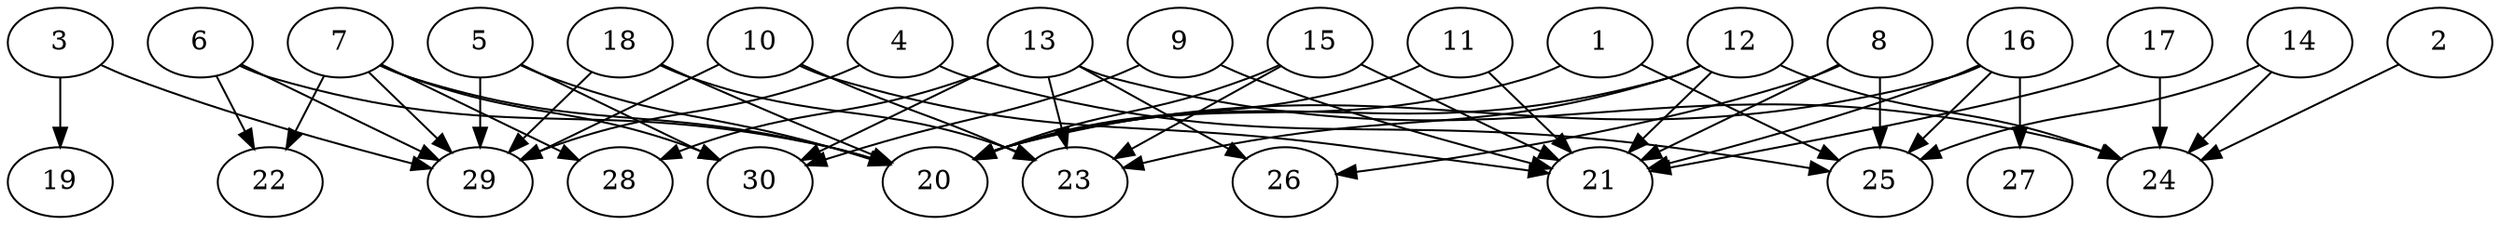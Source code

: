 // DAG automatically generated by daggen at Thu Oct  3 14:04:17 2019
// ./daggen --dot -n 30 --ccr 0.4 --fat 0.9 --regular 0.9 --density 0.5 --mindata 5242880 --maxdata 52428800 
digraph G {
  1 [size="38097920", alpha="0.18", expect_size="15239168"] 
  1 -> 20 [size ="15239168"]
  1 -> 25 [size ="15239168"]
  2 [size="104778240", alpha="0.15", expect_size="41911296"] 
  2 -> 24 [size ="41911296"]
  3 [size="18565120", alpha="0.13", expect_size="7426048"] 
  3 -> 19 [size ="7426048"]
  3 -> 29 [size ="7426048"]
  4 [size="89308160", alpha="0.09", expect_size="35723264"] 
  4 -> 25 [size ="35723264"]
  4 -> 29 [size ="35723264"]
  5 [size="15068160", alpha="0.01", expect_size="6027264"] 
  5 -> 20 [size ="6027264"]
  5 -> 29 [size ="6027264"]
  5 -> 30 [size ="6027264"]
  6 [size="71941120", alpha="0.06", expect_size="28776448"] 
  6 -> 20 [size ="28776448"]
  6 -> 22 [size ="28776448"]
  6 -> 29 [size ="28776448"]
  7 [size="112353280", alpha="0.10", expect_size="44941312"] 
  7 -> 20 [size ="44941312"]
  7 -> 22 [size ="44941312"]
  7 -> 28 [size ="44941312"]
  7 -> 29 [size ="44941312"]
  7 -> 30 [size ="44941312"]
  8 [size="81351680", alpha="0.10", expect_size="32540672"] 
  8 -> 21 [size ="32540672"]
  8 -> 25 [size ="32540672"]
  8 -> 26 [size ="32540672"]
  9 [size="62617600", alpha="0.08", expect_size="25047040"] 
  9 -> 21 [size ="25047040"]
  9 -> 30 [size ="25047040"]
  10 [size="126876160", alpha="0.08", expect_size="50750464"] 
  10 -> 21 [size ="50750464"]
  10 -> 23 [size ="50750464"]
  10 -> 29 [size ="50750464"]
  11 [size="22282240", alpha="0.18", expect_size="8912896"] 
  11 -> 20 [size ="8912896"]
  11 -> 21 [size ="8912896"]
  12 [size="125939200", alpha="0.03", expect_size="50375680"] 
  12 -> 20 [size ="50375680"]
  12 -> 21 [size ="50375680"]
  12 -> 23 [size ="50375680"]
  12 -> 24 [size ="50375680"]
  13 [size="96051200", alpha="0.09", expect_size="38420480"] 
  13 -> 23 [size ="38420480"]
  13 -> 24 [size ="38420480"]
  13 -> 26 [size ="38420480"]
  13 -> 28 [size ="38420480"]
  13 -> 30 [size ="38420480"]
  14 [size="53022720", alpha="0.13", expect_size="21209088"] 
  14 -> 24 [size ="21209088"]
  14 -> 25 [size ="21209088"]
  15 [size="104184320", alpha="0.06", expect_size="41673728"] 
  15 -> 20 [size ="41673728"]
  15 -> 21 [size ="41673728"]
  15 -> 23 [size ="41673728"]
  16 [size="109281280", alpha="0.06", expect_size="43712512"] 
  16 -> 20 [size ="43712512"]
  16 -> 21 [size ="43712512"]
  16 -> 25 [size ="43712512"]
  16 -> 27 [size ="43712512"]
  17 [size="29434880", alpha="0.02", expect_size="11773952"] 
  17 -> 21 [size ="11773952"]
  17 -> 24 [size ="11773952"]
  18 [size="91059200", alpha="0.03", expect_size="36423680"] 
  18 -> 20 [size ="36423680"]
  18 -> 23 [size ="36423680"]
  18 -> 29 [size ="36423680"]
  19 [size="30195200", alpha="0.08", expect_size="12078080"] 
  20 [size="76646400", alpha="0.07", expect_size="30658560"] 
  21 [size="123745280", alpha="0.09", expect_size="49498112"] 
  22 [size="111603200", alpha="0.08", expect_size="44641280"] 
  23 [size="127267840", alpha="0.07", expect_size="50907136"] 
  24 [size="60648960", alpha="0.18", expect_size="24259584"] 
  25 [size="17991680", alpha="0.11", expect_size="7196672"] 
  26 [size="53680640", alpha="0.13", expect_size="21472256"] 
  27 [size="88033280", alpha="0.12", expect_size="35213312"] 
  28 [size="100687360", alpha="0.03", expect_size="40274944"] 
  29 [size="121318400", alpha="0.02", expect_size="48527360"] 
  30 [size="53383680", alpha="0.00", expect_size="21353472"] 
}
